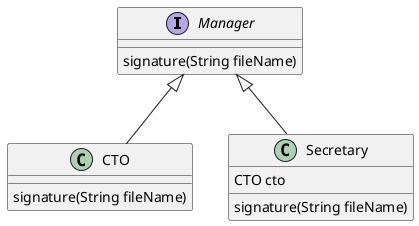 @startuml

interface Manager{
    signature(String fileName)
}

class CTO{
    signature(String fileName)
}

Manager <|-- CTO
Manager <|-- Secretary


class Secretary{
      CTO cto
  signature(String fileName)
}


/'abstract class AbstractList
abstract AbstractCollection
interface List
interface Collection

List <|-- AbstractList
Collection <|-- AbstractCollection

Collection <|- List
AbstractCollection <|- AbstractList
AbstractList <|-- ArrayList

class ArrayList {
Object[] elementData
size()
}

enum TimeUnit {
DAYS
HOURS
MINUTES
}'/

@enduml